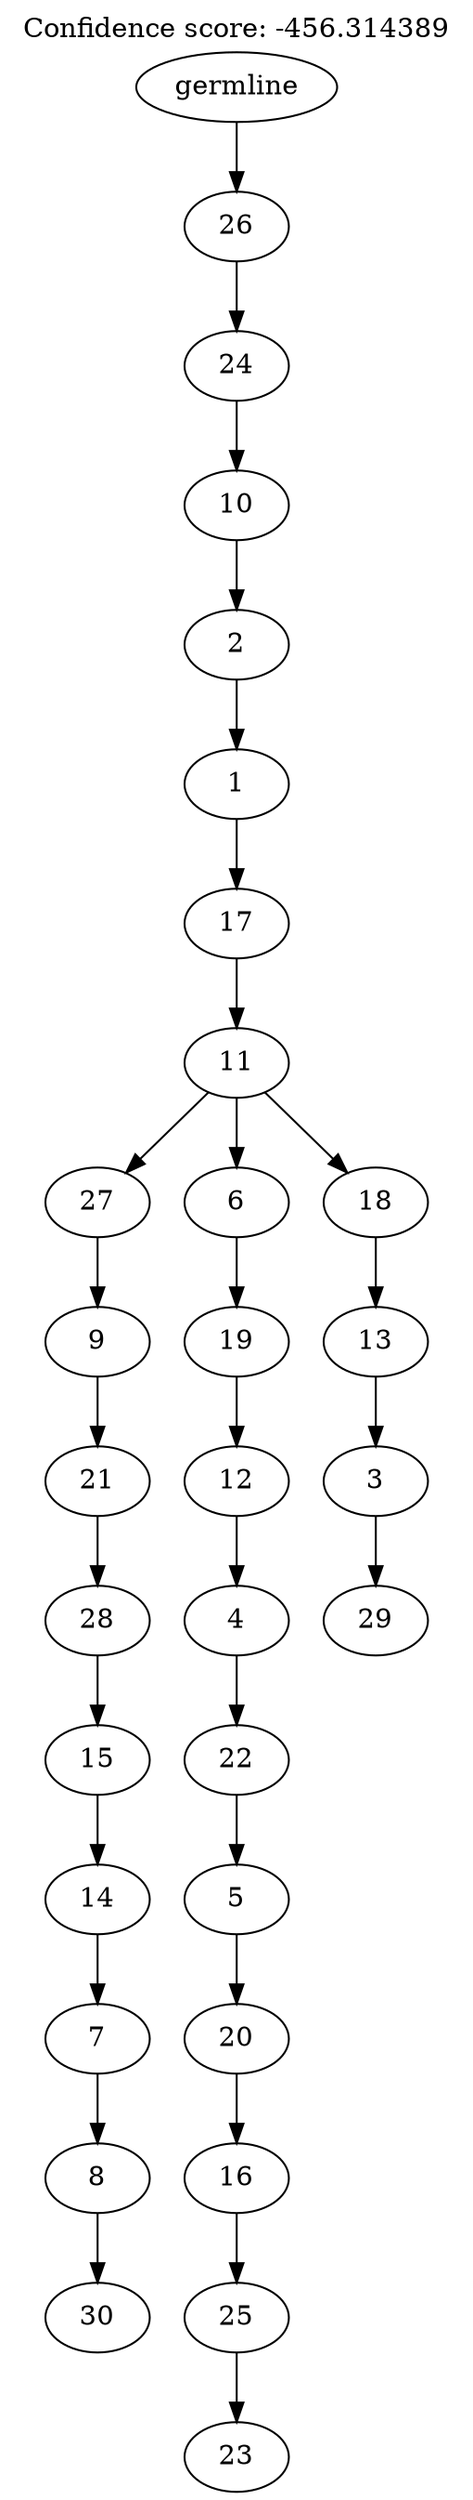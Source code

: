 digraph g {
	"29" -> "30";
	"30" [label="30"];
	"28" -> "29";
	"29" [label="8"];
	"27" -> "28";
	"28" [label="7"];
	"26" -> "27";
	"27" [label="14"];
	"25" -> "26";
	"26" [label="15"];
	"24" -> "25";
	"25" [label="28"];
	"23" -> "24";
	"24" [label="21"];
	"22" -> "23";
	"23" [label="9"];
	"20" -> "21";
	"21" [label="23"];
	"19" -> "20";
	"20" [label="25"];
	"18" -> "19";
	"19" [label="16"];
	"17" -> "18";
	"18" [label="20"];
	"16" -> "17";
	"17" [label="5"];
	"15" -> "16";
	"16" [label="22"];
	"14" -> "15";
	"15" [label="4"];
	"13" -> "14";
	"14" [label="12"];
	"12" -> "13";
	"13" [label="19"];
	"10" -> "11";
	"11" [label="29"];
	"9" -> "10";
	"10" [label="3"];
	"8" -> "9";
	"9" [label="13"];
	"7" -> "8";
	"8" [label="18"];
	"7" -> "12";
	"12" [label="6"];
	"7" -> "22";
	"22" [label="27"];
	"6" -> "7";
	"7" [label="11"];
	"5" -> "6";
	"6" [label="17"];
	"4" -> "5";
	"5" [label="1"];
	"3" -> "4";
	"4" [label="2"];
	"2" -> "3";
	"3" [label="10"];
	"1" -> "2";
	"2" [label="24"];
	"0" -> "1";
	"1" [label="26"];
	"0" [label="germline"];
	labelloc="t";
	label="Confidence score: -456.314389";
}
